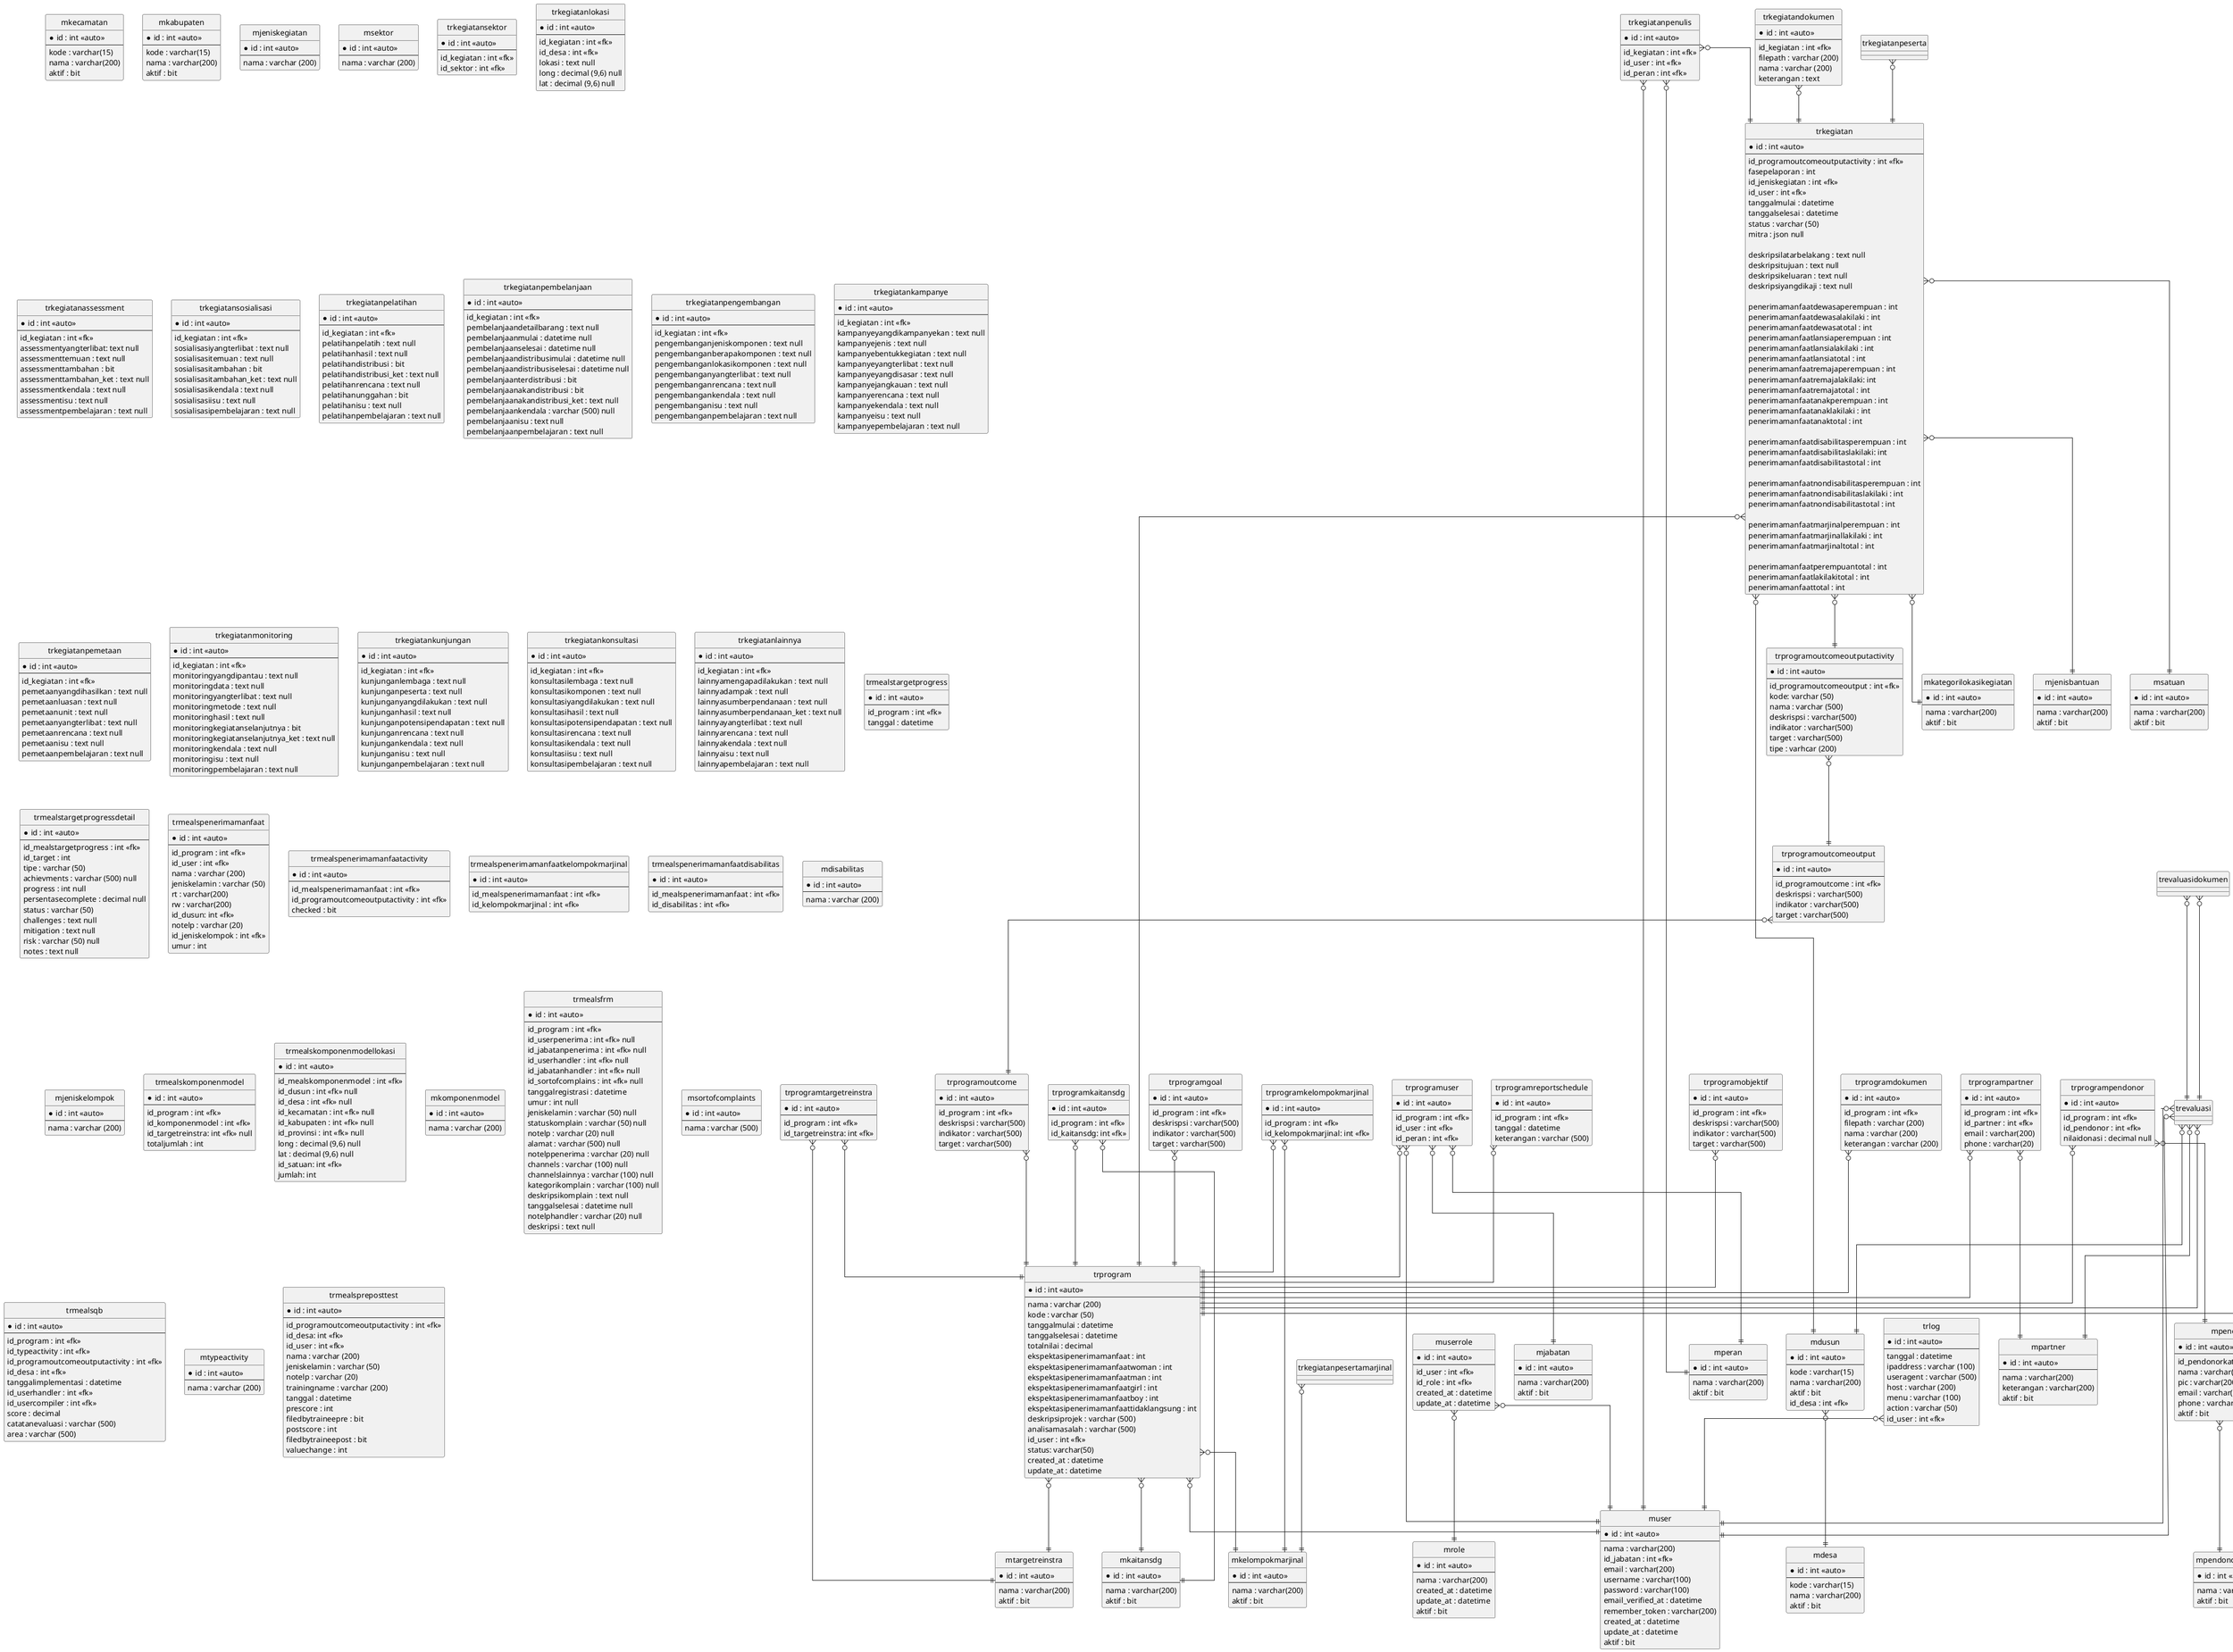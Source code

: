 @startuml erd

hide circle
skinparam linetype ortho

entity "mdusun" as mdusun {
    *id : int <<auto>>
    --
    kode : varchar(15)
    nama : varchar(200)
    aktif : bit
    id_desa : int <<fk>>
}
entity "mdesa" as mdesa {
    *id : int <<auto>>
    --
    kode : varchar(15)
    nama : varchar(200)
    aktif : bit
}

entity "mkecamatan" as mkecamatan {
    *id : int <<auto>>
    --
    kode : varchar(15)
    nama : varchar(200)
    aktif : bit
}

entity "mkabupaten" as mkabupaten {
    *id : int <<auto>>
    --
    kode : varchar(15)
    nama : varchar(200)
    aktif : bit
}

entity "mprovinsi" as mprovinsi {
    *id : int <<auto>>
    --
    kode : varchar(15)
    nama : varchar(200)
    aktif : bit
}

entity "mkategorilokasikegiatan" as mkategorilokasikegiatan {
    *id : int <<auto>>
    --
    nama : varchar(200)
    aktif : bit
}

entity "mjabatan" as mjabatan {
    *id : int <<auto>>
    --
    nama : varchar(200)
    aktif : bit
}

entity "mjenisbantuan" as mjenisbantuan {
    *id : int <<auto>>
    --
    nama : varchar(200)
    aktif : bit
}

entity "mtargetreinstra" as mtargetreinstra {
    *id : int <<auto>>
    --
    nama : varchar(200)
    aktif : bit
}

entity "mkaitansdg" as mkaitansdg {
    *id : int <<auto>>
    --
    nama : varchar(200)
    aktif : bit
}

entity "mkelompokmarjinal" as mkelompokmarjinal {
    *id : int <<auto>>
    --
    nama : varchar(200)
    aktif : bit
}


entity "mpartner" as mpartner {
    *id : int <<auto>>
    --
    nama : varchar(200)
    keterangan : varchar(200)
    aktif : bit
}

entity "msatuan" as msatuan {
    *id : int <<auto>>
    --
    nama : varchar(200)
    aktif : bit
}

entity "mpendonor" as mpendonor{
    *id : int <<auto>>
    --
    id_pendonorkategori : int <<FK>>
    nama : varchar(200)
    pic : varchar(200)
    email : varchar(200) <null>
    phone : varchar(20) <null>
    aktif : bit
}

entity "mpendonorkategori" as mpendonorkategori{
    *id : int <<auto>>
    --
    nama : varchar(200)
    aktif : bit
}

entity "muser" as muser {
    *id : int <<auto>>
    --
    nama : varchar(200)
    id_jabatan : int <<fk>>
    email : varchar(200)
    username : varchar(100)
    password : varchar(100)
    email_verified_at : datetime
    remember_token : varchar(200)
    created_at : datetime
    update_at : datetime
    aktif : bit
}

entity "mrole" as mrole {
    *id : int <<auto>>
    --
    nama : varchar(200)
    created_at : datetime
    update_at : datetime
    aktif : bit
}

entity "muserrole" as muserrole {
    *id : int <<auto>>
    --
    id_user : int <<fk>>
    id_role : int <<fk>>
    created_at : datetime
    update_at : datetime
}

entity "mperan" as mperan {
    *id : int <<auto>>
    --
    nama : varchar(200)
    aktif : bit
}

entity "trprogram" as trprogram {
    *id : int <<auto>>
    --
    nama : varchar (200)
    kode : varchar (50)
    tanggalmulai : datetime
    tanggalselesai : datetime
    totalnilai : decimal
    ekspektasipenerimamanfaat : int
    ekspektasipenerimamanfaatwoman : int
    ekspektasipenerimamanfaatman : int
    ekspektasipenerimamanfaatgirl : int
    ekspektasipenerimamanfaatboy : int
    ekspektasipenerimamanfaattidaklangsung : int
    deskripsiprojek : varchar (500)
    analisamasalah : varchar (500)
    id_user : int <<fk>>
    status: varchar(50)
    created_at : datetime
    update_at : datetime
}

entity "trprogramtargetreinstra" as trprogramtargetreinstra {
    *id : int <<auto>>
    --
    id_program : int <<fk>>
    id_targetreinstra: int <<fk>>
}

entity "trprogramkaitansdg" as trprogramkaitansdg {
    *id : int <<auto>>
    --
    id_program : int <<fk>>
    id_kaitansdg: int <<fk>>
}

entity "trprogramkelompokmarjinal" as trprogramkelompokmarjinal {
    *id : int <<auto>>
    --
    id_program : int <<fk>>
    id_kelompokmarjinal: int <<fk>>
}

entity "trprogrampendonor" as trprogrampendonor {
    *id : int <<auto>>
    --
    id_program : int <<fk>>
    id_pendonor : int <<fk>>
    nilaidonasi : decimal null
}

entity "trprogrampartner" as trprogrampartner {
    *id : int <<auto>>
    --
    id_program : int <<fk>>
    id_partner : int <<fk>>
    email : varchar(200)
    phone : varchar(20)
}

entity "trprogramuser" as trprogramuser {
    *id : int <<auto>>
    --
    id_program : int <<fk>>
    id_user : int <<fk>>
    id_peran : int <<fk>>
}

entity "trprogramgoal" as trprogramgoal {
    *id : int <<auto>>
    --
    id_program : int <<fk>>
    deskrispsi : varchar(500)
    indikator : varchar(500)
    target : varchar(500)
}

entity "trprogramobjektif" as trprogramobjektif {
    *id : int <<auto>>
    --
    id_program : int <<fk>>
    deskrispsi : varchar(500)
    indikator : varchar(500)
    target : varchar(500)
}

entity "trprogramoutcome" as trprogramoutcome {
    *id : int <<auto>>
    --
    id_program : int <<fk>>
    deskrispsi : varchar(500)
    indikator : varchar(500)
    target : varchar(500)
}

entity "trprogramoutcomeoutput" as trprogramoutcomeoutput {
    *id : int <<auto>>
    --
    id_programoutcome : int <<fk>>
    deskrispsi : varchar(500)
    indikator : varchar(500)
    target : varchar(500)
}

entity "trprogramoutcomeoutputactivity" as trprogramoutcomeoutputactivity {
    *id : int <<auto>>
    --
    id_programoutcomeoutput : int <<fk>>
    kode: varchar (50)
    nama : varchar (500)
    deskrispsi : varchar(500)
    indikator : varchar(500)
    target : varchar(500)
    tipe : varhcar (200)
}

entity "trprogramlokasi" as trprogramlokasi {
    *id : int <<auto>>
    --
    id_program : int <<fk>>
    id_provinsi : int <<fk>>
}

entity "trprogramreportschedule" as trprogramreportschedule {
    *id : int <<auto>>
    --
    id_program : int <<fk>>
    tanggal : datetime
    keterangan : varchar (500)
}

entity "trprogramdokumen" as trprogramdokumen {
    *id : int <<auto>>
    --
    id_program : int <<fk>>
    filepath : varchar (200)
    nama : varchar (200)
    keterangan : varchar (200)
}

entity "trkegiatan" as trkegiatan {
    *id : int <<auto>>
    --
    id_programoutcomeoutputactivity : int <<fk>>
    fasepelaporan : int
    id_jeniskegiatan : int <<fk>>
    id_user : int <<fk>>
    tanggalmulai : datetime
    tanggalselesai : datetime
    status : varchar (50)
    mitra : json null

    deskripsilatarbelakang : text null
    deskripsitujuan : text null
    deskripsikeluaran : text null
    deskripsiyangdikaji : text null

    penerimamanfaatdewasaperempuan : int
    penerimamanfaatdewasalakilaki : int
    penerimamanfaatdewasatotal : int
    penerimamanfaatlansiaperempuan : int
    penerimamanfaatlansialakilaki : int
    penerimamanfaatlansiatotal : int
    penerimamanfaatremajaperempuan : int
    penerimamanfaatremajalakilaki: int
    penerimamanfaatremajatotal : int
    penerimamanfaatanakperempuan : int
    penerimamanfaatanaklakilaki : int
    penerimamanfaatanaktotal : int

    penerimamanfaatdisabilitasperempuan : int
    penerimamanfaatdisabilitaslakilaki: int
    penerimamanfaatdisabilitastotal : int

    penerimamanfaatnondisabilitasperempuan : int
    penerimamanfaatnondisabilitaslakilaki : int
    penerimamanfaatnondisabilitastotal : int

    penerimamanfaatmarjinalperempuan : int
    penerimamanfaatmarjinallakilaki : int
    penerimamanfaatmarjinaltotal : int

    penerimamanfaatperempuantotal : int
    penerimamanfaatlakilakitotal : int
    penerimamanfaattotal : int
}

entity "mjeniskegiatan" as mjeniskegiatan {
    *id : int <<auto>>
    --
    nama : varchar (200)
}

entity "msektor" as msektor {
    *id : int <<auto>>
    --
    nama : varchar (200)
}

entity "trkegiatansektor" as trkegiatansektor {
    *id : int <<auto>>
    --
    id_kegiatan : int <<fk>>
    id_sektor : int <<fk>>
}

entity "trkegiatanlokasi" as trkegiatanlokasi {
    *id : int <<auto>>
    --
    id_kegiatan : int <<fk>>
    id_desa : int <<fk>>
    lokasi : text null
    long : decimal (9,6) null
    lat : decimal (9,6) null
}

entity "trkegiatanassessment" as trkegiatanassessment {
    *id : int <<auto>>
    --
    id_kegiatan : int <<fk>>
    assessmentyangterlibat: text null
    assessmenttemuan : text null
    assessmenttambahan : bit
    assessmenttambahan_ket : text null
    assessmentkendala : text null
    assessmentisu : text null
    assessmentpembelajaran : text null
}

entity "trkegiatansosialisasi" as trkegiatansosialisasi {
    *id : int <<auto>>
    --
    id_kegiatan : int <<fk>>
    sosialisasiyangterlibat : text null
    sosialisasitemuan : text null
    sosialisasitambahan : bit
    sosialisasitambahan_ket : text null
    sosialisasikendala : text null
    sosialisasiisu : text null
    sosialisasipembelajaran : text null
}

entity "trkegiatanpelatihan" as trkegiatanpelatihan {
    *id : int <<auto>>
    --
    id_kegiatan : int <<fk>>
    pelatihanpelatih : text null
    pelatihanhasil : text null
    pelatihandistribusi : bit
    pelatihandistribusi_ket : text null
    pelatihanrencana : text null
    pelatihanunggahan : bit
    pelatihanisu : text null
    pelatihanpembelajaran : text null
}

entity "trkegiatanpembelanjaan" as trkegiatanpembelanjaan {
    *id : int <<auto>>
    --
    id_kegiatan : int <<fk>>
    pembelanjaandetailbarang : text null
    pembelanjaanmulai : datetime null
    pembelanjaanselesai : datetime null
    pembelanjaandistribusimulai : datetime null
    pembelanjaandistribusiselesai : datetime null
    pembelanjaanterdistribusi : bit
    pembelanjaanakandistribusi : bit
    pembelanjaanakandistribusi_ket : text null
    pembelanjaankendala : varchar (500) null
    pembelanjaanisu : text null
    pembelanjaanpembelajaran : text null
}

entity "trkegiatanpengembangan" as trkegiatanpengembangan {
    *id : int <<auto>>
    --
    id_kegiatan : int <<fk>>
    pengembanganjeniskomponen : text null
    pengembanganberapakomponen : text null
    pengembanganlokasikomponen : text null
    pengembanganyangterlibat : text null
    pengembanganrencana : text null
    pengembangankendala : text null
    pengembanganisu : text null
    pengembanganpembelajaran : text null
}

entity "trkegiatankampanye" as trkegiatankampanye {
    *id : int <<auto>>
    --
    id_kegiatan : int <<fk>>
    kampanyeyangdikampanyekan : text null
    kampanyejenis : text null
    kampanyebentukkegiatan : text null
    kampanyeyangterlibat : text null
    kampanyeyangdisasar : text null
    kampanyejangkauan : text null
    kampanyerencana : text null
    kampanyekendala : text null
    kampanyeisu : text null
    kampanyepembelajaran : text null
}

entity "trkegiatanpemetaan" as trkegiatanpemetaan {
    *id : int <<auto>>
    --
    id_kegiatan : int <<fk>>
    pemetaanyangdihasilkan : text null
    pemetaanluasan : text null
    pemetaanunit : text null
    pemetaanyangterlibat : text null
    pemetaanrencana : text null
    pemetaanisu : text null
    pemetaanpembelajaran : text null
}

entity "trkegiatanmonitoring" as trkegiatanmonitoring {
    *id : int <<auto>>
    --
    id_kegiatan : int <<fk>>
    monitoringyangdipantau : text null
    monitoringdata : text null
    monitoringyangterlibat : text null
    monitoringmetode : text null
    monitoringhasil : text null
    monitoringkegiatanselanjutnya : bit
    monitoringkegiatanselanjutnya_ket : text null
    monitoringkendala : text null
    monitoringisu : text null
    monitoringpembelajaran : text null
}

entity "trkegiatankunjungan" as trkegiatankunjungan {
    *id : int <<auto>>
    --
    id_kegiatan : int <<fk>>
    kunjunganlembaga : text null
    kunjunganpeserta : text null
    kunjunganyangdilakukan : text null
    kunjunganhasil : text null
    kunjunganpotensipendapatan : text null
    kunjunganrencana : text null
    kunjungankendala : text null
    kunjunganisu : text null
    kunjunganpembelajaran : text null
}

entity "trkegiatankonsultasi" as trkegiatankonsultasi {
    *id : int <<auto>>
    --
    id_kegiatan : int <<fk>>
    konsultasilembaga : text null
    konsultasikomponen : text null
    konsultasiyangdilakukan : text null
    konsultasihasil : text null
    konsultasipotensipendapatan : text null
    konsultasirencana : text null
    konsultasikendala : text null
    konsultasiisu : text null
    konsultasipembelajaran : text null
}

entity "trkegiatanlainnya" as trkegiatanlainnya {
    *id : int <<auto>>
    --
    id_kegiatan : int <<fk>>
    lainnyamengapadilakukan : text null
    lainnyadampak : text null
    lainnyasumberpendanaan : text null
    lainnyasumberpendanaan_ket : text null
    lainnyayangterlibat : text null
    lainnyarencana : text null
    lainnyakendala : text null
    lainnyaisu : text null
    lainnyapembelajaran : text null
}

entity "trkegiatandokumen" as trkegiatandokumen {
    *id : int <<auto>>
    --
    id_kegiatan : int <<fk>>
    filepath : varchar (200)
    nama : varchar (200)
    keterangan : text
}   

entity "trkegiatanpenulis" as trkegiatanpenulis {
    *id : int <<auto>>
    --
    id_kegiatan : int <<fk>>
    id_user : int <<fk>>
    id_peran : int <<fk>>
}

entity "trmealstargetprogress" as trmealstargetprogress {
    *id : int <<auto>>
    --
    id_program : int <<fk>>
    tanggal : datetime
}

entity "trmealstargetprogressdetail" as trmealstargetprogressdetail {
    *id : int <<auto>>
    --
    id_mealstargetprogress : int <<fk>>
    id_target : int
    tipe : varchar (50)
    achievments : varchar (500) null
    progress : int null
    persentasecomplete : decimal null
    status : varchar (50)
    challenges : text null
    mitigation : text null
    risk : varchar (50) null
    notes : text null
}

entity "trmealspenerimamanfaat" as trmealspenerimamanfaat {
    *id : int <<auto>>
    --
    id_program : int <<fk>>
    id_user : int <<fk>>
    nama : varchar (200)
    jeniskelamin : varchar (50)
    rt : varchar(200)
    rw : varchar(200)
    id_dusun: int <<fk>>
    notelp : varchar (20)
    id_jeniskelompok : int <<fk>>
    umur : int
}

entity "trmealspenerimamanfaatactivity" as trmealspenerimamanfaatactivity {
    *id : int <<auto>>
    --
    id_mealspenerimamanfaat : int <<fk>>
    id_programoutcomeoutputactivity : int <<fk>>
    checked : bit
}

entity "trmealspenerimamanfaatkelompokmarjinal" as trmealspenerimamanfaatkelompokmarjinal {
    *id : int <<auto>>
    --
    id_mealspenerimamanfaat : int <<fk>>
    id_kelompokmarjinal : int <<fk>>    
}

entity "trmealspenerimamanfaatdisabilitas" as trmealspenerimamanfaatdisabilitas {
    *id : int <<auto>>
    --
    id_mealspenerimamanfaat : int <<fk>>
    id_disabilitas : int <<fk>>    
}

entity "mdisabilitas" as mdisabilitas {
    *id : int <<auto>>
    --
    nama : varchar (200)
}

entity "mjeniskelompok" as mjeniskelompok {
    *id : int <<auto>>
    --
    nama : varchar (200)
}

entity "trmealskomponenmodel" as trmealskomponenmodel {
    *id : int <<auto>>
    --
     id_program : int <<fk>>
     id_komponenmodel : int <<fk>>
     id_targetreinstra: int <<fk>> null
     totaljumlah : int
}

entity "trmealskomponenmodellokasi" as trmealskomponenmodellokasi {
    *id : int <<auto>>
    --
     id_mealskomponenmodel : int <<fk>>
     id_dusun : int <<fk>> null
     id_desa : int <<fk>> null
     id_kecamatan : int <<fk>> null
     id_kabupaten : int <<fk>> null
     id_provinsi : int <<fk>> null
     long : decimal (9,6) null
     lat : decimal (9,6) null
     id_satuan: int <<fk>>
     jumlah: int
}

entity "mkomponenmodel" as mkomponenmodel {
    *id : int <<auto>>
    --
    nama : varchar (200)
}

entity "trmealsfrm" as trmealsfrm {
    *id : int <<auto>>
    --
    id_program : int <<fk>>
    id_userpenerima : int <<fk>> null
    id_jabatanpenerima : int <<fk>> null
    id_userhandler : int <<fk>> null
    id_jabatanhandler : int <<fk>> null
    id_sortofcomplains : int <<fk>> null
    tanggalregistrasi : datetime
    umur : int null
    jeniskelamin : varchar (50) null
    statuskomplain : varchar (50) null
    notelp : varchar (20) null
    alamat : varchar (500) null
    notelppenerima : varchar (20) null
    channels : varchar (100) null
    channelslainnya : varchar (100) null
    kategorikomplain : varchar (100) null
    deskripsikomplain : text null
    tanggalselesai : datetime null
    notelphandler : varchar (20) null
    deskripsi : text null
}

entity "msortofcomplaints" as msortofcomplaints {
    *id : int <<auto>>
    --
    nama : varchar (500)
}

entity "trmealsqb" as trmealsqb {
    *id : int <<auto>>
    --
    id_program : int <<fk>>
    id_typeactivity : int <<fk>>
    id_programoutcomeoutputactivity : int <<fk>>
    id_desa : int <<fk>>
    tanggalimplementasi : datetime
    id_userhandler : int <<fk>>
    id_usercompiler : int <<fk>>
    score : decimal
    catatanevaluasi : varchar (500)
    area : varchar (500)
}

entity "mtypeactivity" as mtypeactivity {
    *id : int <<auto>>
    --
    nama : varchar (200)
}

entity "trmealspreposttest" as trmealspreposttest {
    *id : int <<auto>>
    --
    id_programoutcomeoutputactivity : int <<fk>>
    id_desa: int <<fk>>
    id_user : int <<fk>>
    nama : varchar (200)
    jeniskelamin : varchar (50)
    notelp : varchar (20)
    trainingname : varchar (200)
    tanggal : datetime
    prescore : int
    filedbytraineepre : bit
    postscore : int
    filedbytraineepost : bit
    valuechange : int
}

entity "trlog" as trlog {
    *id : int <<auto>>
    --
    tanggal : datetime
    ipaddress : varchar (100)
    useragent : varchar (500)
    host : varchar (200)
    menu : varchar (100)
    action : varchar (50)
    id_user : int <<fk>>
}

mdusun }o--|| mdesa
muserrole }o--|| muser
muserrole }o--|| mrole
mpendonor }o--|| mpendonorkategori
trprogram }o--|| mkelompokmarjinal
trprogram }o--|| mtargetreinstra
trprogram }o--|| mkaitansdg
trprogram }o--|| muser
trprogrampendonor }o--|| trprogram
trprogrampendonor }o--|| mpendonor
trprogrampartner }o--|| trprogram
trprogrampartner }o--|| mpartner
trprogramuser }o--|| trprogram
trprogramuser }o--|| muser
trprogramuser }o--|| mjabatan
trprogramgoal }o--|| trprogram
trprogramobjektif }o--|| trprogram
trprogramoutcome }o--|| trprogram
trprogramlokasi }o--|| trprogram
trprogramlokasi }o--|| mprovinsi
trprogramreportschedule }o--|| trprogram
trprogramdokumen }o--|| trprogram
trkegiatan }o--|| trprogram
trkegiatanpeserta }o--|| trkegiatan
trkegiatandokumen }o--|| trkegiatan
trkegiatan }o--|| mdusun
trevaluasi }o--|| mdusun
trevaluasi }o--|| mpartner
trevaluasi }o--|| trprogram
trevaluasi }o--|| muser
trevaluasidokumen }o--|| trevaluasi
trprogramtargetreinstra }o--|| trprogram
trprogramtargetreinstra }o--|| mtargetreinstra
trprogramkaitansdg }o--|| trprogram
trprogramkaitansdg }o--|| mkaitansdg
trprogramkelompokmarjinal }o--|| trprogram
trprogramkelompokmarjinal }o--|| mkelompokmarjinal
mpendonor }o--|| mpendonorkategori
trevaluasi }o--|| muser
trkegiatanpesertamarjinal }o--|| mkelompokmarjinal
trevaluasidokumen }o--|| trevaluasi
trkegiatan }o--|| msatuan
trprogramuser }o--|| mperan
trkegiatanpenulis }o--|| mperan
trkegiatanpenulis }o--|| trkegiatan
trkegiatanpenulis }o--|| muser
trkegiatan }o--|| mjenisbantuan
trkegiatan }o--|| mkategorilokasikegiatan
trprogramoutcomeoutput }o--|| trprogramoutcome
trprogramoutcomeoutputactivity }o--|| trprogramoutcomeoutput
trkegiatan }o--|| trprogramoutcomeoutputactivity
trlog }o--|| muser
@enduml